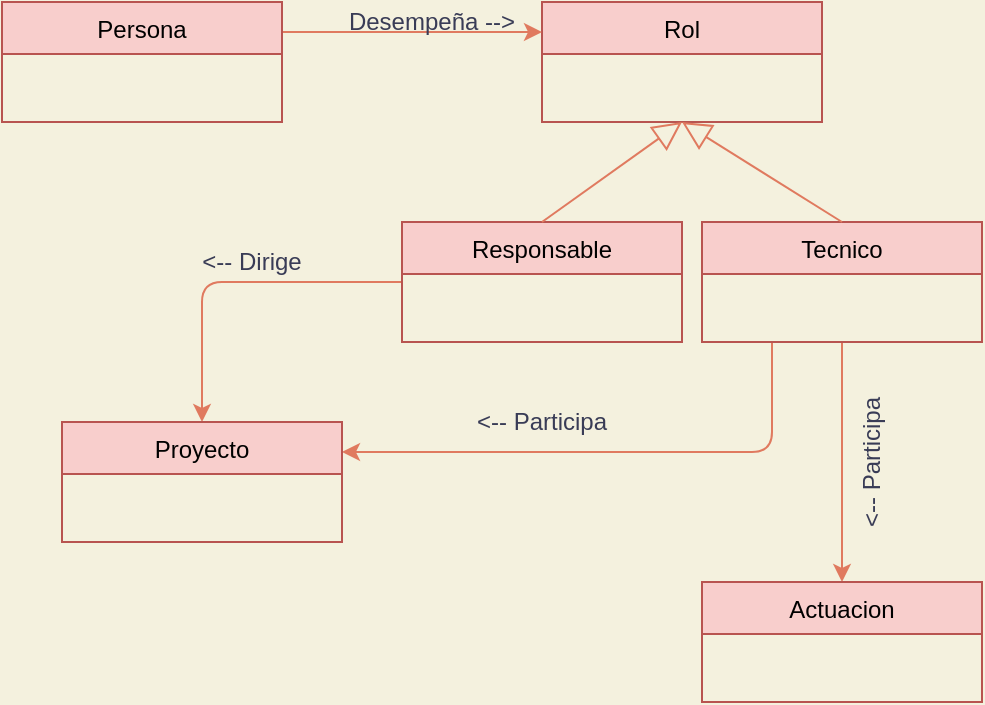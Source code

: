 <mxfile version="14.4.5" type="github"><diagram id="nUQLmUc1LmmCfQBCSlDP" name="Page-1"><mxGraphModel dx="804" dy="437" grid="1" gridSize="10" guides="1" tooltips="1" connect="1" arrows="1" fold="1" page="1" pageScale="1" pageWidth="827" pageHeight="1169" background="#F4F1DE" math="0" shadow="0"><root><mxCell id="0"/><mxCell id="1" parent="0"/><mxCell id="1ndu4G0YcqDXcdUzw6Eo-30" value="Rol" style="swimlane;fontStyle=0;childLayout=stackLayout;horizontal=1;startSize=26;fillColor=#f8cecc;horizontalStack=0;resizeParent=1;resizeParentMax=0;resizeLast=0;collapsible=1;marginBottom=0;rounded=0;sketch=0;strokeColor=#b85450;" vertex="1" parent="1"><mxGeometry x="290" y="30" width="140" height="60" as="geometry"/></mxCell><mxCell id="1ndu4G0YcqDXcdUzw6Eo-35" style="edgeStyle=orthogonalEdgeStyle;curved=0;rounded=1;sketch=0;orthogonalLoop=1;jettySize=auto;html=1;exitX=1;exitY=0.25;exitDx=0;exitDy=0;entryX=0;entryY=0.25;entryDx=0;entryDy=0;strokeColor=#E07A5F;fillColor=#F2CC8F;fontColor=#393C56;" edge="1" parent="1" source="1ndu4G0YcqDXcdUzw6Eo-34" target="1ndu4G0YcqDXcdUzw6Eo-30"><mxGeometry relative="1" as="geometry"/></mxCell><mxCell id="1ndu4G0YcqDXcdUzw6Eo-34" value="Persona" style="swimlane;fontStyle=0;childLayout=stackLayout;horizontal=1;startSize=26;fillColor=#f8cecc;horizontalStack=0;resizeParent=1;resizeParentMax=0;resizeLast=0;collapsible=1;marginBottom=0;rounded=0;sketch=0;strokeColor=#b85450;" vertex="1" parent="1"><mxGeometry x="20" y="30" width="140" height="60" as="geometry"/></mxCell><mxCell id="1ndu4G0YcqDXcdUzw6Eo-36" value="&amp;lt;-- Dirige" style="text;html=1;strokeColor=none;fillColor=none;align=center;verticalAlign=middle;whiteSpace=wrap;rounded=0;sketch=0;fontColor=#393C56;" vertex="1" parent="1"><mxGeometry x="80" y="150" width="130" height="20" as="geometry"/></mxCell><mxCell id="1ndu4G0YcqDXcdUzw6Eo-46" style="edgeStyle=orthogonalEdgeStyle;curved=0;rounded=1;sketch=0;orthogonalLoop=1;jettySize=auto;html=1;exitX=0.25;exitY=1;exitDx=0;exitDy=0;entryX=1;entryY=0.25;entryDx=0;entryDy=0;strokeColor=#E07A5F;fillColor=#F2CC8F;fontColor=#393C56;" edge="1" parent="1" source="1ndu4G0YcqDXcdUzw6Eo-37" target="1ndu4G0YcqDXcdUzw6Eo-43"><mxGeometry relative="1" as="geometry"/></mxCell><mxCell id="1ndu4G0YcqDXcdUzw6Eo-49" style="edgeStyle=orthogonalEdgeStyle;curved=0;rounded=1;sketch=0;orthogonalLoop=1;jettySize=auto;html=1;exitX=0.5;exitY=1;exitDx=0;exitDy=0;entryX=0.5;entryY=0;entryDx=0;entryDy=0;strokeColor=#E07A5F;fillColor=#F2CC8F;fontColor=#393C56;" edge="1" parent="1" source="1ndu4G0YcqDXcdUzw6Eo-37" target="1ndu4G0YcqDXcdUzw6Eo-48"><mxGeometry relative="1" as="geometry"/></mxCell><mxCell id="1ndu4G0YcqDXcdUzw6Eo-37" value="Tecnico" style="swimlane;fontStyle=0;childLayout=stackLayout;horizontal=1;startSize=26;fillColor=#f8cecc;horizontalStack=0;resizeParent=1;resizeParentMax=0;resizeLast=0;collapsible=1;marginBottom=0;rounded=0;sketch=0;strokeColor=#b85450;" vertex="1" parent="1"><mxGeometry x="370" y="140" width="140" height="60" as="geometry"/></mxCell><mxCell id="1ndu4G0YcqDXcdUzw6Eo-44" style="edgeStyle=orthogonalEdgeStyle;curved=0;rounded=1;sketch=0;orthogonalLoop=1;jettySize=auto;html=1;exitX=0;exitY=0.5;exitDx=0;exitDy=0;entryX=0.5;entryY=0;entryDx=0;entryDy=0;strokeColor=#E07A5F;fillColor=#F2CC8F;fontColor=#393C56;" edge="1" parent="1" source="1ndu4G0YcqDXcdUzw6Eo-38" target="1ndu4G0YcqDXcdUzw6Eo-43"><mxGeometry relative="1" as="geometry"/></mxCell><mxCell id="1ndu4G0YcqDXcdUzw6Eo-38" value="Responsable" style="swimlane;fontStyle=0;childLayout=stackLayout;horizontal=1;startSize=26;fillColor=#f8cecc;horizontalStack=0;resizeParent=1;resizeParentMax=0;resizeLast=0;collapsible=1;marginBottom=0;rounded=0;sketch=0;strokeColor=#b85450;" vertex="1" parent="1"><mxGeometry x="220" y="140" width="140" height="60" as="geometry"/></mxCell><mxCell id="1ndu4G0YcqDXcdUzw6Eo-41" value="" style="endArrow=block;endFill=0;endSize=12;html=1;strokeColor=#E07A5F;fillColor=#F2CC8F;fontColor=#393C56;exitX=0.5;exitY=0;exitDx=0;exitDy=0;entryX=0.5;entryY=1;entryDx=0;entryDy=0;" edge="1" parent="1" source="1ndu4G0YcqDXcdUzw6Eo-38" target="1ndu4G0YcqDXcdUzw6Eo-30"><mxGeometry width="160" relative="1" as="geometry"><mxPoint x="210" y="220" as="sourcePoint"/><mxPoint x="370" y="220" as="targetPoint"/></mxGeometry></mxCell><mxCell id="1ndu4G0YcqDXcdUzw6Eo-42" value="" style="endArrow=block;endFill=0;endSize=12;html=1;strokeColor=#E07A5F;fillColor=#F2CC8F;fontColor=#393C56;exitX=0.5;exitY=0;exitDx=0;exitDy=0;" edge="1" parent="1" source="1ndu4G0YcqDXcdUzw6Eo-37"><mxGeometry width="160" relative="1" as="geometry"><mxPoint x="300" y="150" as="sourcePoint"/><mxPoint x="360" y="90" as="targetPoint"/></mxGeometry></mxCell><mxCell id="1ndu4G0YcqDXcdUzw6Eo-43" value="Proyecto" style="swimlane;fontStyle=0;childLayout=stackLayout;horizontal=1;startSize=26;fillColor=#f8cecc;horizontalStack=0;resizeParent=1;resizeParentMax=0;resizeLast=0;collapsible=1;marginBottom=0;rounded=0;sketch=0;strokeColor=#b85450;" vertex="1" parent="1"><mxGeometry x="50" y="240" width="140" height="60" as="geometry"/></mxCell><mxCell id="1ndu4G0YcqDXcdUzw6Eo-45" value="Desempeña --&amp;gt;" style="text;html=1;strokeColor=none;fillColor=none;align=center;verticalAlign=middle;whiteSpace=wrap;rounded=0;sketch=0;fontColor=#393C56;" vertex="1" parent="1"><mxGeometry x="170" y="30" width="130" height="20" as="geometry"/></mxCell><mxCell id="1ndu4G0YcqDXcdUzw6Eo-47" value="&amp;lt;-- Participa" style="text;html=1;strokeColor=none;fillColor=none;align=center;verticalAlign=middle;whiteSpace=wrap;rounded=0;sketch=0;fontColor=#393C56;" vertex="1" parent="1"><mxGeometry x="225" y="230" width="130" height="20" as="geometry"/></mxCell><mxCell id="1ndu4G0YcqDXcdUzw6Eo-48" value="Actuacion" style="swimlane;fontStyle=0;childLayout=stackLayout;horizontal=1;startSize=26;fillColor=#f8cecc;horizontalStack=0;resizeParent=1;resizeParentMax=0;resizeLast=0;collapsible=1;marginBottom=0;rounded=0;sketch=0;strokeColor=#b85450;" vertex="1" parent="1"><mxGeometry x="370" y="320" width="140" height="60" as="geometry"/></mxCell><mxCell id="1ndu4G0YcqDXcdUzw6Eo-50" value="&amp;lt;-- Participa" style="text;html=1;strokeColor=none;fillColor=none;align=center;verticalAlign=middle;whiteSpace=wrap;rounded=0;sketch=0;fontColor=#393C56;rotation=-90;" vertex="1" parent="1"><mxGeometry x="390" y="250" width="130" height="20" as="geometry"/></mxCell></root></mxGraphModel></diagram></mxfile>